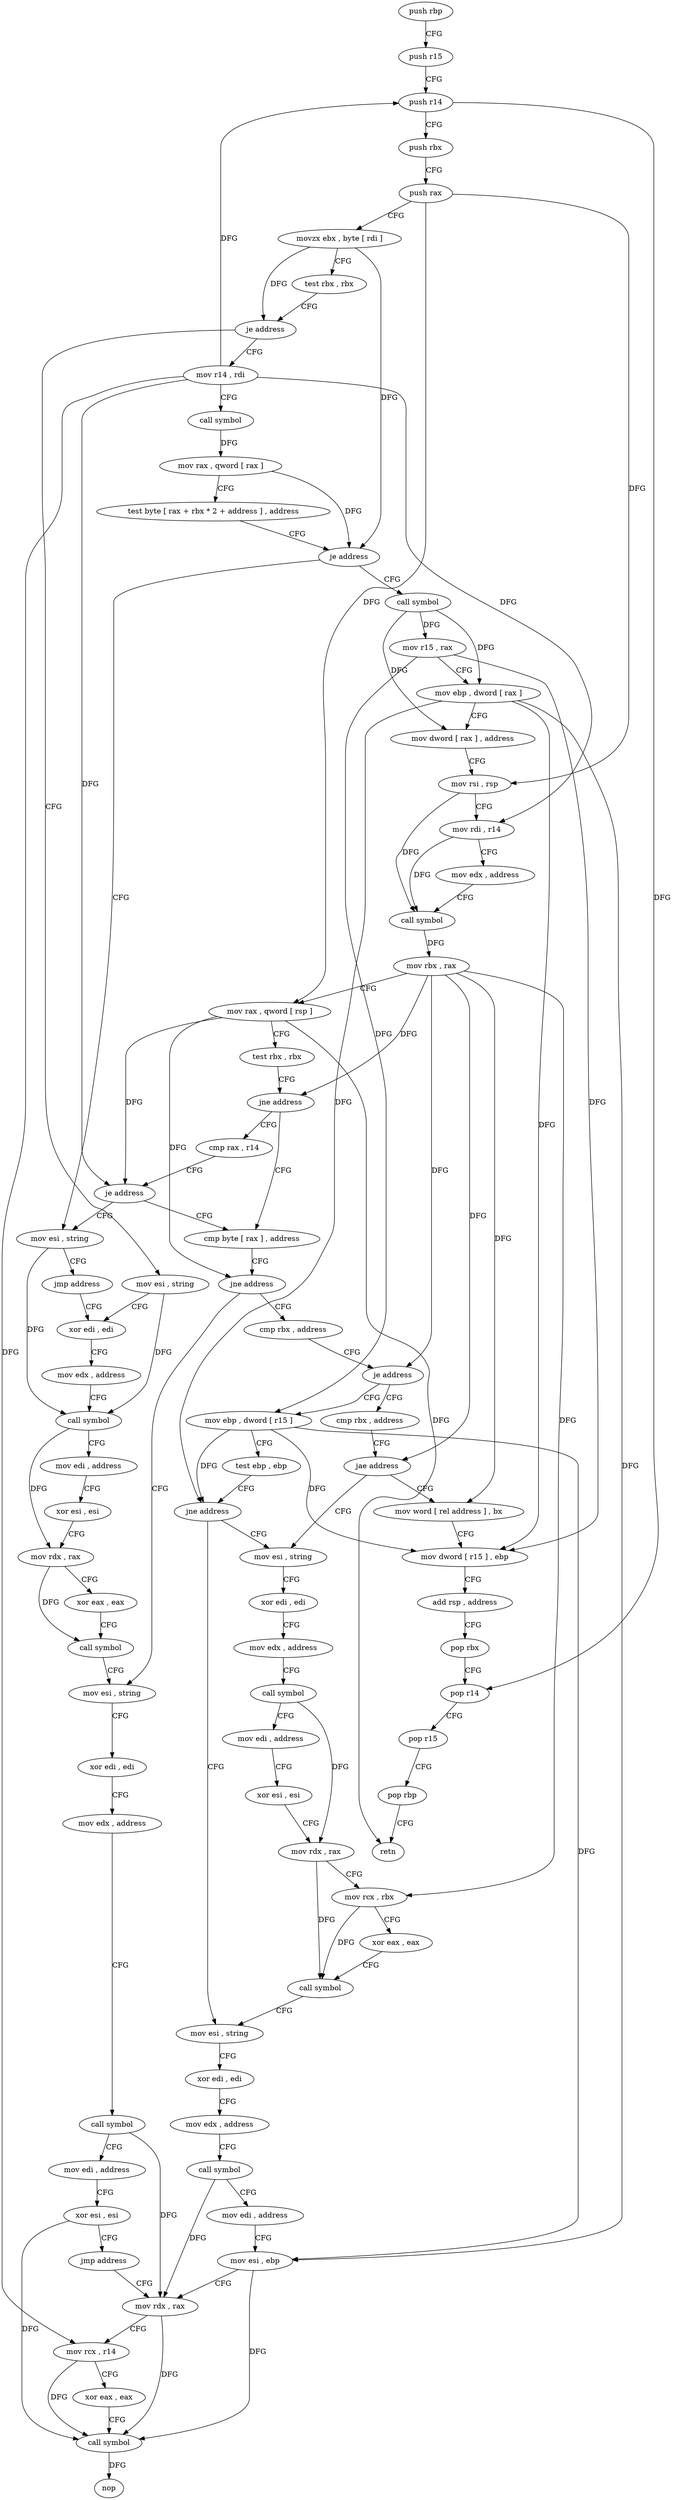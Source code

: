digraph "func" {
"4229760" [label = "push rbp" ]
"4229761" [label = "push r15" ]
"4229763" [label = "push r14" ]
"4229765" [label = "push rbx" ]
"4229766" [label = "push rax" ]
"4229767" [label = "movzx ebx , byte [ rdi ]" ]
"4229770" [label = "test rbx , rbx" ]
"4229773" [label = "je address" ]
"4229890" [label = "mov esi , string" ]
"4229775" [label = "mov r14 , rdi" ]
"4229895" [label = "xor edi , edi" ]
"4229778" [label = "call symbol" ]
"4229783" [label = "mov rax , qword [ rax ]" ]
"4229786" [label = "test byte [ rax + rbx * 2 + address ] , address" ]
"4229791" [label = "je address" ]
"4229883" [label = "mov esi , string" ]
"4229793" [label = "call symbol" ]
"4230018" [label = "mov rdx , rax" ]
"4230021" [label = "mov rcx , r14" ]
"4230024" [label = "xor eax , eax" ]
"4230026" [label = "call symbol" ]
"4230031" [label = "nop" ]
"4229888" [label = "jmp address" ]
"4229798" [label = "mov r15 , rax" ]
"4229801" [label = "mov ebp , dword [ rax ]" ]
"4229803" [label = "mov dword [ rax ] , address" ]
"4229809" [label = "mov rsi , rsp" ]
"4229812" [label = "mov rdi , r14" ]
"4229815" [label = "mov edx , address" ]
"4229820" [label = "call symbol" ]
"4229825" [label = "mov rbx , rax" ]
"4229828" [label = "mov rax , qword [ rsp ]" ]
"4229832" [label = "test rbx , rbx" ]
"4229835" [label = "jne address" ]
"4229842" [label = "cmp byte [ rax ] , address" ]
"4229837" [label = "cmp rax , r14" ]
"4229897" [label = "mov edx , address" ]
"4229902" [label = "call symbol" ]
"4229907" [label = "mov edi , address" ]
"4229912" [label = "xor esi , esi" ]
"4229914" [label = "mov rdx , rax" ]
"4229917" [label = "xor eax , eax" ]
"4229919" [label = "call symbol" ]
"4229924" [label = "mov esi , string" ]
"4229845" [label = "jne address" ]
"4229847" [label = "cmp rbx , address" ]
"4229840" [label = "je address" ]
"4229929" [label = "xor edi , edi" ]
"4229931" [label = "mov edx , address" ]
"4229936" [label = "call symbol" ]
"4229941" [label = "mov edi , address" ]
"4229946" [label = "xor esi , esi" ]
"4229948" [label = "jmp address" ]
"4229851" [label = "je address" ]
"4229950" [label = "mov ebp , dword [ r15 ]" ]
"4229853" [label = "cmp rbx , address" ]
"4229953" [label = "test ebp , ebp" ]
"4229955" [label = "jne address" ]
"4229994" [label = "mov esi , string" ]
"4229957" [label = "mov esi , string" ]
"4229860" [label = "jae address" ]
"4229862" [label = "mov word [ rel address ] , bx" ]
"4229999" [label = "xor edi , edi" ]
"4230001" [label = "mov edx , address" ]
"4230006" [label = "call symbol" ]
"4230011" [label = "mov edi , address" ]
"4230016" [label = "mov esi , ebp" ]
"4229962" [label = "xor edi , edi" ]
"4229964" [label = "mov edx , address" ]
"4229969" [label = "call symbol" ]
"4229974" [label = "mov edi , address" ]
"4229979" [label = "xor esi , esi" ]
"4229981" [label = "mov rdx , rax" ]
"4229984" [label = "mov rcx , rbx" ]
"4229987" [label = "xor eax , eax" ]
"4229989" [label = "call symbol" ]
"4229869" [label = "mov dword [ r15 ] , ebp" ]
"4229872" [label = "add rsp , address" ]
"4229876" [label = "pop rbx" ]
"4229877" [label = "pop r14" ]
"4229879" [label = "pop r15" ]
"4229881" [label = "pop rbp" ]
"4229882" [label = "retn" ]
"4229760" -> "4229761" [ label = "CFG" ]
"4229761" -> "4229763" [ label = "CFG" ]
"4229763" -> "4229765" [ label = "CFG" ]
"4229763" -> "4229877" [ label = "DFG" ]
"4229765" -> "4229766" [ label = "CFG" ]
"4229766" -> "4229767" [ label = "CFG" ]
"4229766" -> "4229828" [ label = "DFG" ]
"4229766" -> "4229809" [ label = "DFG" ]
"4229767" -> "4229770" [ label = "CFG" ]
"4229767" -> "4229773" [ label = "DFG" ]
"4229767" -> "4229791" [ label = "DFG" ]
"4229770" -> "4229773" [ label = "CFG" ]
"4229773" -> "4229890" [ label = "CFG" ]
"4229773" -> "4229775" [ label = "CFG" ]
"4229890" -> "4229895" [ label = "CFG" ]
"4229890" -> "4229902" [ label = "DFG" ]
"4229775" -> "4229778" [ label = "CFG" ]
"4229775" -> "4229763" [ label = "DFG" ]
"4229775" -> "4229812" [ label = "DFG" ]
"4229775" -> "4229840" [ label = "DFG" ]
"4229775" -> "4230021" [ label = "DFG" ]
"4229895" -> "4229897" [ label = "CFG" ]
"4229778" -> "4229783" [ label = "DFG" ]
"4229783" -> "4229786" [ label = "CFG" ]
"4229783" -> "4229791" [ label = "DFG" ]
"4229786" -> "4229791" [ label = "CFG" ]
"4229791" -> "4229883" [ label = "CFG" ]
"4229791" -> "4229793" [ label = "CFG" ]
"4229883" -> "4229888" [ label = "CFG" ]
"4229883" -> "4229902" [ label = "DFG" ]
"4229793" -> "4229798" [ label = "DFG" ]
"4229793" -> "4229801" [ label = "DFG" ]
"4229793" -> "4229803" [ label = "DFG" ]
"4230018" -> "4230021" [ label = "CFG" ]
"4230018" -> "4230026" [ label = "DFG" ]
"4230021" -> "4230024" [ label = "CFG" ]
"4230021" -> "4230026" [ label = "DFG" ]
"4230024" -> "4230026" [ label = "CFG" ]
"4230026" -> "4230031" [ label = "DFG" ]
"4229888" -> "4229895" [ label = "CFG" ]
"4229798" -> "4229801" [ label = "CFG" ]
"4229798" -> "4229950" [ label = "DFG" ]
"4229798" -> "4229869" [ label = "DFG" ]
"4229801" -> "4229803" [ label = "CFG" ]
"4229801" -> "4229955" [ label = "DFG" ]
"4229801" -> "4230016" [ label = "DFG" ]
"4229801" -> "4229869" [ label = "DFG" ]
"4229803" -> "4229809" [ label = "CFG" ]
"4229809" -> "4229812" [ label = "CFG" ]
"4229809" -> "4229820" [ label = "DFG" ]
"4229812" -> "4229815" [ label = "CFG" ]
"4229812" -> "4229820" [ label = "DFG" ]
"4229815" -> "4229820" [ label = "CFG" ]
"4229820" -> "4229825" [ label = "DFG" ]
"4229825" -> "4229828" [ label = "CFG" ]
"4229825" -> "4229835" [ label = "DFG" ]
"4229825" -> "4229851" [ label = "DFG" ]
"4229825" -> "4229860" [ label = "DFG" ]
"4229825" -> "4229984" [ label = "DFG" ]
"4229825" -> "4229862" [ label = "DFG" ]
"4229828" -> "4229832" [ label = "CFG" ]
"4229828" -> "4229845" [ label = "DFG" ]
"4229828" -> "4229840" [ label = "DFG" ]
"4229828" -> "4229882" [ label = "DFG" ]
"4229832" -> "4229835" [ label = "CFG" ]
"4229835" -> "4229842" [ label = "CFG" ]
"4229835" -> "4229837" [ label = "CFG" ]
"4229842" -> "4229845" [ label = "CFG" ]
"4229837" -> "4229840" [ label = "CFG" ]
"4229897" -> "4229902" [ label = "CFG" ]
"4229902" -> "4229907" [ label = "CFG" ]
"4229902" -> "4229914" [ label = "DFG" ]
"4229907" -> "4229912" [ label = "CFG" ]
"4229912" -> "4229914" [ label = "CFG" ]
"4229914" -> "4229917" [ label = "CFG" ]
"4229914" -> "4229919" [ label = "DFG" ]
"4229917" -> "4229919" [ label = "CFG" ]
"4229919" -> "4229924" [ label = "CFG" ]
"4229924" -> "4229929" [ label = "CFG" ]
"4229845" -> "4229924" [ label = "CFG" ]
"4229845" -> "4229847" [ label = "CFG" ]
"4229847" -> "4229851" [ label = "CFG" ]
"4229840" -> "4229883" [ label = "CFG" ]
"4229840" -> "4229842" [ label = "CFG" ]
"4229929" -> "4229931" [ label = "CFG" ]
"4229931" -> "4229936" [ label = "CFG" ]
"4229936" -> "4229941" [ label = "CFG" ]
"4229936" -> "4230018" [ label = "DFG" ]
"4229941" -> "4229946" [ label = "CFG" ]
"4229946" -> "4229948" [ label = "CFG" ]
"4229946" -> "4230026" [ label = "DFG" ]
"4229948" -> "4230018" [ label = "CFG" ]
"4229851" -> "4229950" [ label = "CFG" ]
"4229851" -> "4229853" [ label = "CFG" ]
"4229950" -> "4229953" [ label = "CFG" ]
"4229950" -> "4229955" [ label = "DFG" ]
"4229950" -> "4230016" [ label = "DFG" ]
"4229950" -> "4229869" [ label = "DFG" ]
"4229853" -> "4229860" [ label = "CFG" ]
"4229953" -> "4229955" [ label = "CFG" ]
"4229955" -> "4229994" [ label = "CFG" ]
"4229955" -> "4229957" [ label = "CFG" ]
"4229994" -> "4229999" [ label = "CFG" ]
"4229957" -> "4229962" [ label = "CFG" ]
"4229860" -> "4229957" [ label = "CFG" ]
"4229860" -> "4229862" [ label = "CFG" ]
"4229862" -> "4229869" [ label = "CFG" ]
"4229999" -> "4230001" [ label = "CFG" ]
"4230001" -> "4230006" [ label = "CFG" ]
"4230006" -> "4230011" [ label = "CFG" ]
"4230006" -> "4230018" [ label = "DFG" ]
"4230011" -> "4230016" [ label = "CFG" ]
"4230016" -> "4230018" [ label = "CFG" ]
"4230016" -> "4230026" [ label = "DFG" ]
"4229962" -> "4229964" [ label = "CFG" ]
"4229964" -> "4229969" [ label = "CFG" ]
"4229969" -> "4229974" [ label = "CFG" ]
"4229969" -> "4229981" [ label = "DFG" ]
"4229974" -> "4229979" [ label = "CFG" ]
"4229979" -> "4229981" [ label = "CFG" ]
"4229981" -> "4229984" [ label = "CFG" ]
"4229981" -> "4229989" [ label = "DFG" ]
"4229984" -> "4229987" [ label = "CFG" ]
"4229984" -> "4229989" [ label = "DFG" ]
"4229987" -> "4229989" [ label = "CFG" ]
"4229989" -> "4229994" [ label = "CFG" ]
"4229869" -> "4229872" [ label = "CFG" ]
"4229872" -> "4229876" [ label = "CFG" ]
"4229876" -> "4229877" [ label = "CFG" ]
"4229877" -> "4229879" [ label = "CFG" ]
"4229879" -> "4229881" [ label = "CFG" ]
"4229881" -> "4229882" [ label = "CFG" ]
}

